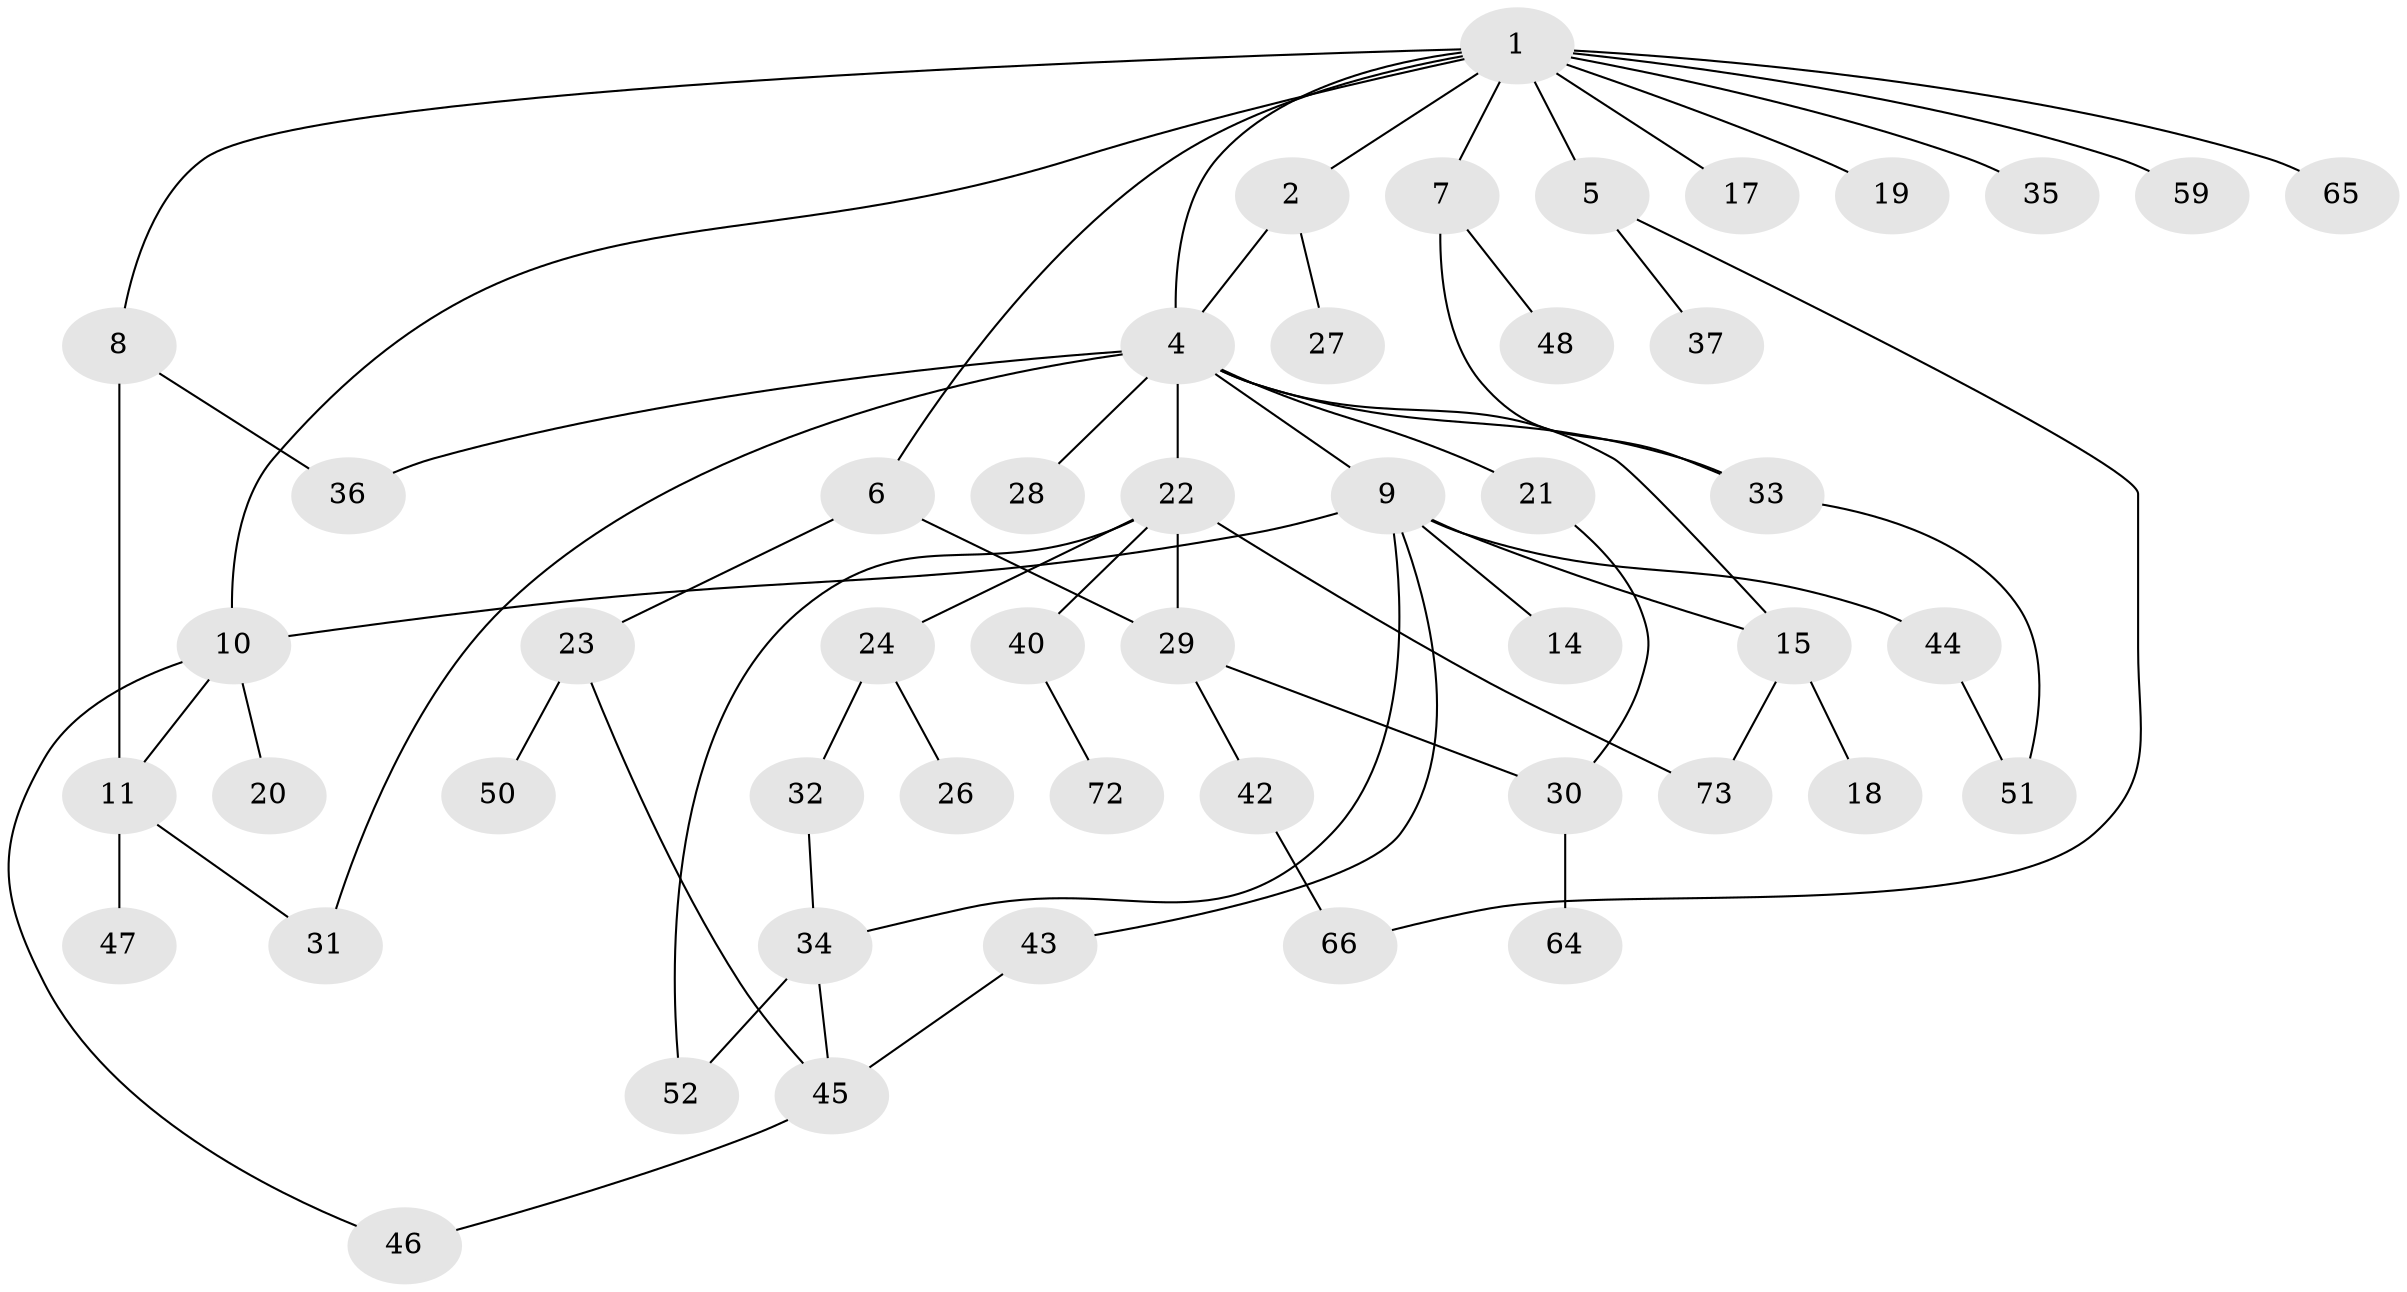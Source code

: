 // Generated by graph-tools (version 1.1) at 2025/51/02/27/25 19:51:37]
// undirected, 49 vertices, 65 edges
graph export_dot {
graph [start="1"]
  node [color=gray90,style=filled];
  1 [super="+3"];
  2;
  4 [super="+12"];
  5;
  6;
  7;
  8 [super="+57"];
  9 [super="+13"];
  10 [super="+41"];
  11 [super="+16"];
  14;
  15 [super="+63"];
  17;
  18;
  19;
  20;
  21;
  22 [super="+56"];
  23 [super="+39"];
  24 [super="+25"];
  26;
  27;
  28;
  29 [super="+62"];
  30 [super="+49"];
  31 [super="+38"];
  32;
  33 [super="+67"];
  34 [super="+61"];
  35 [super="+54"];
  36;
  37 [super="+53"];
  40;
  42;
  43 [super="+70"];
  44 [super="+58"];
  45 [super="+60"];
  46 [super="+55"];
  47;
  48;
  50 [super="+71"];
  51;
  52 [super="+69"];
  59;
  64;
  65;
  66 [super="+68"];
  72;
  73;
  1 -- 2;
  1 -- 8;
  1 -- 35;
  1 -- 59;
  1 -- 65;
  1 -- 17;
  1 -- 19;
  1 -- 5;
  1 -- 6;
  1 -- 7;
  1 -- 4;
  1 -- 10;
  2 -- 4;
  2 -- 27;
  4 -- 9;
  4 -- 15;
  4 -- 22;
  4 -- 33;
  4 -- 36;
  4 -- 21;
  4 -- 28;
  4 -- 31;
  5 -- 37;
  5 -- 66;
  6 -- 23;
  6 -- 29;
  7 -- 48;
  7 -- 33;
  8 -- 36;
  8 -- 11;
  9 -- 10;
  9 -- 14;
  9 -- 43;
  9 -- 15;
  9 -- 34;
  9 -- 44;
  10 -- 11;
  10 -- 20;
  10 -- 46;
  11 -- 47;
  11 -- 31;
  15 -- 18;
  15 -- 73;
  21 -- 30;
  22 -- 24;
  22 -- 40;
  22 -- 52;
  22 -- 73;
  22 -- 29;
  23 -- 45;
  23 -- 50;
  24 -- 32;
  24 -- 26;
  29 -- 30;
  29 -- 42;
  30 -- 64;
  32 -- 34;
  33 -- 51;
  34 -- 52;
  34 -- 45;
  40 -- 72;
  42 -- 66;
  43 -- 45;
  44 -- 51;
  45 -- 46;
}
